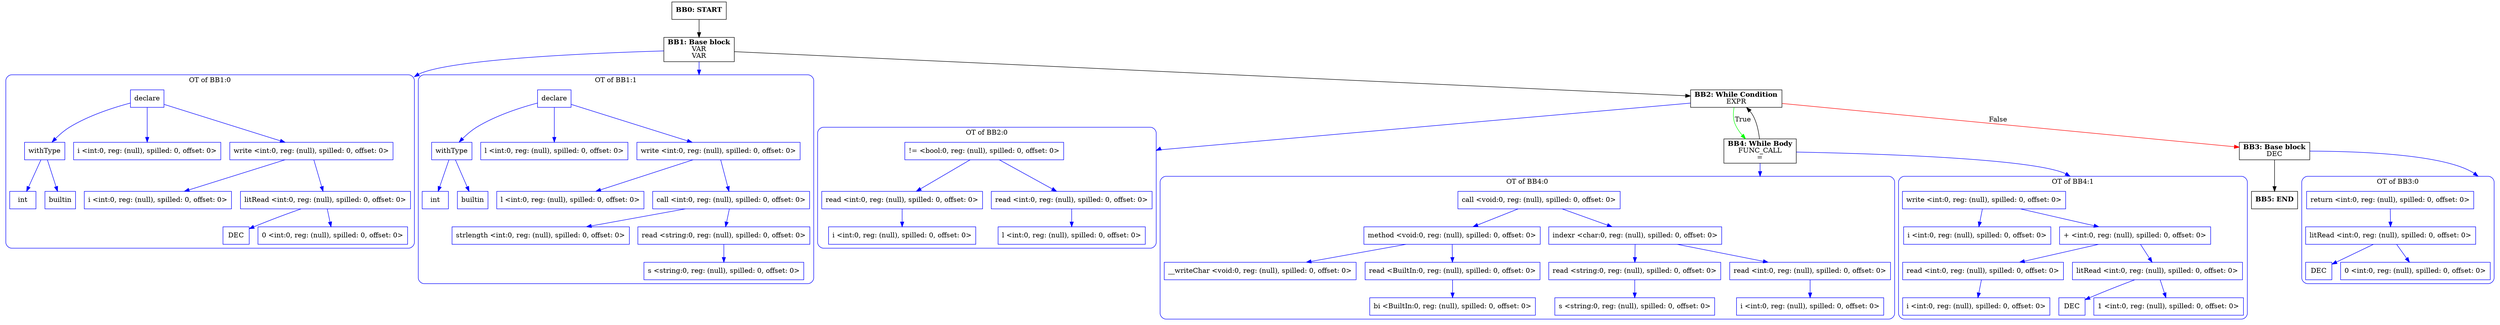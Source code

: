 digraph CFG {
    compound=true;
    graph [splines=true];
    node [shape=rectangle];

    BB5 [label=<<B>BB5: END</B><BR ALIGN="CENTER"/>>];
    BB4 [label=<<B>BB4: While Body</B><BR ALIGN="CENTER"/>FUNC_CALL<BR ALIGN="CENTER"/>=<BR ALIGN="CENTER"/>>];
    subgraph cluster_instruction0 {
        label = "OT of BB4:0";
        style=rounded;
        color=blue;
        entry0 [shape=point, style=invis];
        node0 [label="call <void:0, reg: (null), spilled: 0, offset: 0>", color=blue];
        node1 [label="method <void:0, reg: (null), spilled: 0, offset: 0>", color=blue];
        node2 [label="__writeChar <void:0, reg: (null), spilled: 0, offset: 0>", color=blue];
        node1 -> node2[color=blue];
        node3 [label="read <BuiltIn:0, reg: (null), spilled: 0, offset: 0>", color=blue];
        node4 [label="bi <BuiltIn:0, reg: (null), spilled: 0, offset: 0>", color=blue];
        node3 -> node4[color=blue];
        node1 -> node3[color=blue];
        node0 -> node1[color=blue];
        node5 [label="indexr <char:0, reg: (null), spilled: 0, offset: 0>", color=blue];
        node6 [label="read <string:0, reg: (null), spilled: 0, offset: 0>", color=blue];
        node7 [label="s <string:0, reg: (null), spilled: 0, offset: 0>", color=blue];
        node6 -> node7[color=blue];
        node5 -> node6[color=blue];
        node8 [label="read <int:0, reg: (null), spilled: 0, offset: 0>", color=blue];
        node9 [label="i <int:0, reg: (null), spilled: 0, offset: 0>", color=blue];
        node8 -> node9[color=blue];
        node5 -> node8[color=blue];
        node0 -> node5[color=blue];
    }
    BB4 -> entry0 [lhead=cluster_instruction0, color=blue];
    subgraph cluster_instruction1 {
        label = "OT of BB4:1";
        style=rounded;
        color=blue;
        entry1 [shape=point, style=invis];
        node10 [label="write <int:0, reg: (null), spilled: 0, offset: 0>", color=blue];
        node11 [label="i <int:0, reg: (null), spilled: 0, offset: 0>", color=blue];
        node10 -> node11[color=blue];
        node12 [label="+ <int:0, reg: (null), spilled: 0, offset: 0>", color=blue];
        node13 [label="read <int:0, reg: (null), spilled: 0, offset: 0>", color=blue];
        node14 [label="i <int:0, reg: (null), spilled: 0, offset: 0>", color=blue];
        node13 -> node14[color=blue];
        node12 -> node13[color=blue];
        node15 [label="litRead <int:0, reg: (null), spilled: 0, offset: 0>", color=blue];
        node16 [label="DEC", color=blue];
        node15 -> node16[color=blue];
        node17 [label="1 <int:0, reg: (null), spilled: 0, offset: 0>", color=blue];
        node15 -> node17[color=blue];
        node12 -> node15[color=blue];
        node10 -> node12[color=blue];
    }
    BB4 -> entry1 [lhead=cluster_instruction1, color=blue];
    BB3 [label=<<B>BB3: Base block</B><BR ALIGN="CENTER"/>DEC<BR ALIGN="CENTER"/>>];
    subgraph cluster_instruction2 {
        label = "OT of BB3:0";
        style=rounded;
        color=blue;
        entry2 [shape=point, style=invis];
        node18 [label="return <int:0, reg: (null), spilled: 0, offset: 0>", color=blue];
        node19 [label="litRead <int:0, reg: (null), spilled: 0, offset: 0>", color=blue];
        node20 [label="DEC", color=blue];
        node19 -> node20[color=blue];
        node21 [label="0 <int:0, reg: (null), spilled: 0, offset: 0>", color=blue];
        node19 -> node21[color=blue];
        node18 -> node19[color=blue];
    }
    BB3 -> entry2 [lhead=cluster_instruction2, color=blue];
    BB2 [label=<<B>BB2: While Condition</B><BR ALIGN="CENTER"/>EXPR<BR ALIGN="CENTER"/>>];
    subgraph cluster_instruction3 {
        label = "OT of BB2:0";
        style=rounded;
        color=blue;
        entry3 [shape=point, style=invis];
        node22 [label="!= <bool:0, reg: (null), spilled: 0, offset: 0>", color=blue];
        node23 [label="read <int:0, reg: (null), spilled: 0, offset: 0>", color=blue];
        node24 [label="i <int:0, reg: (null), spilled: 0, offset: 0>", color=blue];
        node23 -> node24[color=blue];
        node22 -> node23[color=blue];
        node25 [label="read <int:0, reg: (null), spilled: 0, offset: 0>", color=blue];
        node26 [label="l <int:0, reg: (null), spilled: 0, offset: 0>", color=blue];
        node25 -> node26[color=blue];
        node22 -> node25[color=blue];
    }
    BB2 -> entry3 [lhead=cluster_instruction3, color=blue];
    BB1 [label=<<B>BB1: Base block</B><BR ALIGN="CENTER"/>VAR<BR ALIGN="CENTER"/>VAR<BR ALIGN="CENTER"/>>];
    subgraph cluster_instruction4 {
        label = "OT of BB1:0";
        style=rounded;
        color=blue;
        entry4 [shape=point, style=invis];
        node27 [label="declare", color=blue];
        node28 [label="withType", color=blue];
        node29 [label="int", color=blue];
        node28 -> node29[color=blue];
        node30 [label="builtin", color=blue];
        node28 -> node30[color=blue];
        node27 -> node28[color=blue];
        node31 [label="i <int:0, reg: (null), spilled: 0, offset: 0>", color=blue];
        node27 -> node31[color=blue];
        node32 [label="write <int:0, reg: (null), spilled: 0, offset: 0>", color=blue];
        node33 [label="i <int:0, reg: (null), spilled: 0, offset: 0>", color=blue];
        node32 -> node33[color=blue];
        node34 [label="litRead <int:0, reg: (null), spilled: 0, offset: 0>", color=blue];
        node35 [label="DEC", color=blue];
        node34 -> node35[color=blue];
        node36 [label="0 <int:0, reg: (null), spilled: 0, offset: 0>", color=blue];
        node34 -> node36[color=blue];
        node32 -> node34[color=blue];
        node27 -> node32[color=blue];
    }
    BB1 -> entry4 [lhead=cluster_instruction4, color=blue];
    subgraph cluster_instruction5 {
        label = "OT of BB1:1";
        style=rounded;
        color=blue;
        entry5 [shape=point, style=invis];
        node37 [label="declare", color=blue];
        node38 [label="withType", color=blue];
        node39 [label="int", color=blue];
        node38 -> node39[color=blue];
        node40 [label="builtin", color=blue];
        node38 -> node40[color=blue];
        node37 -> node38[color=blue];
        node41 [label="l <int:0, reg: (null), spilled: 0, offset: 0>", color=blue];
        node37 -> node41[color=blue];
        node42 [label="write <int:0, reg: (null), spilled: 0, offset: 0>", color=blue];
        node43 [label="l <int:0, reg: (null), spilled: 0, offset: 0>", color=blue];
        node42 -> node43[color=blue];
        node44 [label="call <int:0, reg: (null), spilled: 0, offset: 0>", color=blue];
        node45 [label="strlength <int:0, reg: (null), spilled: 0, offset: 0>", color=blue];
        node44 -> node45[color=blue];
        node46 [label="read <string:0, reg: (null), spilled: 0, offset: 0>", color=blue];
        node47 [label="s <string:0, reg: (null), spilled: 0, offset: 0>", color=blue];
        node46 -> node47[color=blue];
        node44 -> node46[color=blue];
        node42 -> node44[color=blue];
        node37 -> node42[color=blue];
    }
    BB1 -> entry5 [lhead=cluster_instruction5, color=blue];
    BB0 [label=<<B>BB0: START</B><BR ALIGN="CENTER"/>>];

    BB4 -> BB2;
    BB3 -> BB5;
    BB2 -> BB3 [label="False", color=red];
    BB2 -> BB4 [label="True", color=green];
    BB1 -> BB2;
    BB0 -> BB1;
}
